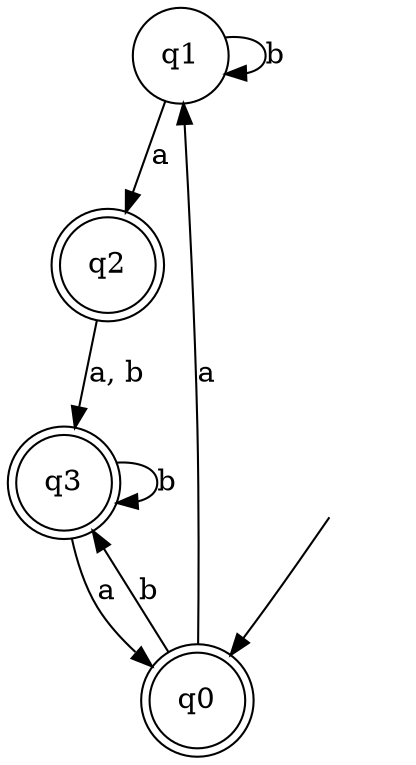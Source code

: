 digraph Automaton {

q1 [shape = circle];

q2 [shape = doublecircle];

q3 [shape = doublecircle];

_nil [style = invis];

q0 [shape = doublecircle];

q0 -> q3 [label = "b"];

q3 -> q0 [label = "a"];

_nil -> q0;

q1 -> q1 [label = "b"];

q3 -> q3 [label = "b"];

q1 -> q2 [label = "a"];

q2 -> q3 [label = "a, b"];

q0 -> q1 [label = "a"];

}

